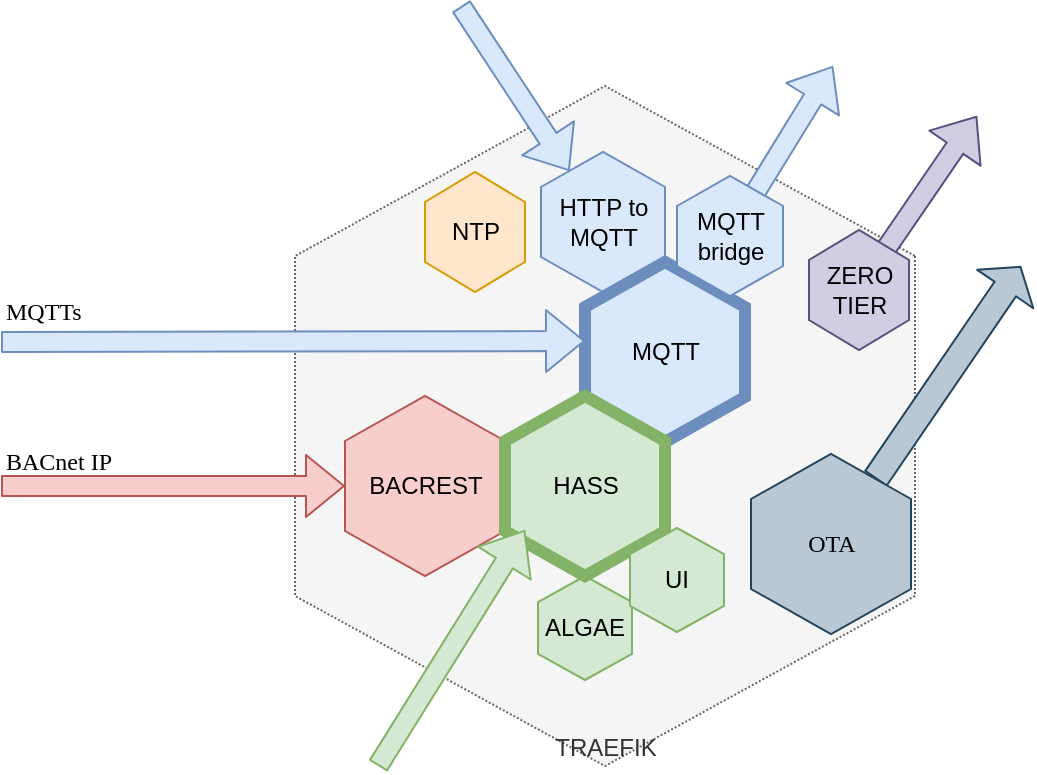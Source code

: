 <mxfile pages="1" version="11.2.2" type="github"><diagram id="J4u6PK1KjkCqCsTFj8dl" name="Page-1"><mxGraphModel dx="942" dy="1793" grid="1" gridSize="10" guides="0" tooltips="1" connect="1" arrows="1" fold="1" page="1" pageScale="1" pageWidth="400" pageHeight="400" math="0" shadow="0"><root><mxCell id="0"/><mxCell id="1" parent="0"/><mxCell id="8Nv2brYMmZ3E650dnnWF-1" value="TRAEFIK" style="shape=hexagon;perimeter=hexagonPerimeter2;whiteSpace=wrap;html=1;direction=south;fillColor=#f5f5f5;strokeColor=#666666;fontColor=#333333;dashed=1;dashPattern=1 1;verticalAlign=bottom;" vertex="1" parent="1"><mxGeometry x="170.5" y="-1043" width="310" height="340" as="geometry"/></mxCell><mxCell id="8Nv2brYMmZ3E650dnnWF-2" value="HTTP to MQTT" style="shape=hexagon;perimeter=hexagonPerimeter2;whiteSpace=wrap;html=1;direction=south;fillColor=#dae8fc;strokeColor=#6c8ebf;" vertex="1" parent="1"><mxGeometry x="293.5" y="-1010" width="62" height="70" as="geometry"/></mxCell><mxCell id="8Nv2brYMmZ3E650dnnWF-3" value="NTP" style="shape=hexagon;perimeter=hexagonPerimeter2;whiteSpace=wrap;html=1;direction=south;fillColor=#ffe6cc;strokeColor=#d79b00;" vertex="1" parent="1"><mxGeometry x="235.5" y="-1000" width="50" height="60" as="geometry"/></mxCell><mxCell id="8Nv2brYMmZ3E650dnnWF-4" value="BACREST" style="shape=hexagon;perimeter=hexagonPerimeter2;whiteSpace=wrap;html=1;direction=south;fillColor=#f8cecc;strokeColor=#b85450;" vertex="1" parent="1"><mxGeometry x="195.5" y="-888" width="80" height="90" as="geometry"/></mxCell><mxCell id="8Nv2brYMmZ3E650dnnWF-5" value="ALGAE" style="shape=hexagon;perimeter=hexagonPerimeter2;whiteSpace=wrap;html=1;direction=south;fillColor=#d5e8d4;strokeColor=#82b366;" vertex="1" parent="1"><mxGeometry x="292" y="-798" width="47" height="52" as="geometry"/></mxCell><mxCell id="8Nv2brYMmZ3E650dnnWF-6" value="MQTT" style="shape=hexagon;perimeter=hexagonPerimeter2;whiteSpace=wrap;html=1;direction=south;fillColor=#dae8fc;strokeColor=#6c8ebf;strokeWidth=6;" vertex="1" parent="1"><mxGeometry x="315.5" y="-955" width="80" height="90" as="geometry"/></mxCell><mxCell id="8Nv2brYMmZ3E650dnnWF-7" value="HASS" style="shape=hexagon;perimeter=hexagonPerimeter2;whiteSpace=wrap;html=1;direction=south;fillColor=#d5e8d4;strokeColor=#82b366;strokeWidth=6;" vertex="1" parent="1"><mxGeometry x="275.5" y="-888" width="80" height="90" as="geometry"/></mxCell><mxCell id="8Nv2brYMmZ3E650dnnWF-8" value="" style="shape=flexArrow;endArrow=classic;html=1;fillColor=#d0cee2;strokeColor=#56517e;" edge="1" parent="1"><mxGeometry width="50" height="50" relative="1" as="geometry"><mxPoint x="461.5" y="-955" as="sourcePoint"/><mxPoint x="511.5" y="-1028" as="targetPoint"/></mxGeometry></mxCell><mxCell id="8Nv2brYMmZ3E650dnnWF-9" value="" style="shape=flexArrow;endArrow=classic;html=1;fillColor=#bac8d3;strokeColor=#23445d;width=13;endSize=4.15;" edge="1" parent="1" source="8Nv2brYMmZ3E650dnnWF-13"><mxGeometry width="50" height="50" relative="1" as="geometry"><mxPoint x="463.5" y="-855" as="sourcePoint"/><mxPoint x="533.5" y="-953" as="targetPoint"/></mxGeometry></mxCell><mxCell id="8Nv2brYMmZ3E650dnnWF-10" value="" style="shape=flexArrow;endArrow=classic;html=1;fillColor=#dae8fc;strokeColor=#6c8ebf;" edge="1" parent="1"><mxGeometry width="50" height="50" relative="1" as="geometry"><mxPoint x="396.5" y="-983" as="sourcePoint"/><mxPoint x="439.5" y="-1053" as="targetPoint"/></mxGeometry></mxCell><mxCell id="8Nv2brYMmZ3E650dnnWF-11" value="&lt;div&gt;MQTT&lt;/div&gt;&lt;div&gt;bridge&lt;br&gt;&lt;/div&gt;" style="shape=hexagon;perimeter=hexagonPerimeter2;whiteSpace=wrap;html=1;direction=south;fillColor=#dae8fc;strokeColor=#6c8ebf;" vertex="1" parent="1"><mxGeometry x="361.5" y="-998" width="53" height="60" as="geometry"/></mxCell><mxCell id="8Nv2brYMmZ3E650dnnWF-12" value="&lt;div&gt;ZERO&lt;/div&gt;&lt;div&gt;TIER&lt;/div&gt;" style="shape=hexagon;perimeter=hexagonPerimeter2;whiteSpace=wrap;html=1;direction=south;fillColor=#d0cee2;strokeColor=#56517e;" vertex="1" parent="1"><mxGeometry x="427.5" y="-971" width="50" height="60" as="geometry"/></mxCell><mxCell id="8Nv2brYMmZ3E650dnnWF-13" value="OTA" style="shape=hexagon;perimeter=hexagonPerimeter2;whiteSpace=wrap;html=1;direction=south;fillColor=#bac8d3;strokeColor=#23445d;fontFamily=Verdana;" vertex="1" parent="1"><mxGeometry x="398.5" y="-859" width="80" height="90" as="geometry"/></mxCell><mxCell id="8Nv2brYMmZ3E650dnnWF-14" value="" style="shape=flexArrow;endArrow=classic;html=1;fillColor=#dae8fc;strokeColor=#6c8ebf;" edge="1" parent="1" target="8Nv2brYMmZ3E650dnnWF-2"><mxGeometry width="50" height="50" relative="1" as="geometry"><mxPoint x="253.5" y="-1083" as="sourcePoint"/><mxPoint x="416.5" y="-1113" as="targetPoint"/></mxGeometry></mxCell><mxCell id="8Nv2brYMmZ3E650dnnWF-15" value="" style="shape=flexArrow;endArrow=classic;html=1;fillColor=#f8cecc;strokeColor=#b85450;" edge="1" parent="1" target="8Nv2brYMmZ3E650dnnWF-4"><mxGeometry width="50" height="50" relative="1" as="geometry"><mxPoint x="23.5" y="-843" as="sourcePoint"/><mxPoint x="123.428" y="-799.879" as="targetPoint"/></mxGeometry></mxCell><mxCell id="8Nv2brYMmZ3E650dnnWF-16" value="" style="shape=flexArrow;endArrow=classic;html=1;fillColor=#dae8fc;strokeColor=#6c8ebf;" edge="1" parent="1"><mxGeometry width="50" height="50" relative="1" as="geometry"><mxPoint x="23.5" y="-915" as="sourcePoint"/><mxPoint x="315.5" y="-915.5" as="targetPoint"/></mxGeometry></mxCell><mxCell id="8Nv2brYMmZ3E650dnnWF-17" value="" style="shape=flexArrow;endArrow=classic;html=1;fillColor=#d5e8d4;strokeColor=#82b366;" edge="1" parent="1"><mxGeometry width="50" height="50" relative="1" as="geometry"><mxPoint x="212" y="-703" as="sourcePoint"/><mxPoint x="285.5" y="-821" as="targetPoint"/></mxGeometry></mxCell><mxCell id="8Nv2brYMmZ3E650dnnWF-18" value="BACnet IP" style="text;html=1;resizable=0;points=[];autosize=1;align=left;verticalAlign=top;spacingTop=-4;fontFamily=Verdana;" vertex="1" parent="1"><mxGeometry x="23.5" y="-865" width="80" height="20" as="geometry"/></mxCell><mxCell id="8Nv2brYMmZ3E650dnnWF-19" value="MQTTs" style="text;html=1;resizable=0;points=[];autosize=1;align=left;verticalAlign=top;spacingTop=-4;fontFamily=Verdana;" vertex="1" parent="1"><mxGeometry x="23.5" y="-940" width="60" height="20" as="geometry"/></mxCell><mxCell id="8Nv2brYMmZ3E650dnnWF-20" value="UI" style="shape=hexagon;perimeter=hexagonPerimeter2;whiteSpace=wrap;html=1;direction=south;fillColor=#d5e8d4;strokeColor=#82b366;" vertex="1" parent="1"><mxGeometry x="338" y="-822" width="47" height="52" as="geometry"/></mxCell></root></mxGraphModel></diagram></mxfile>